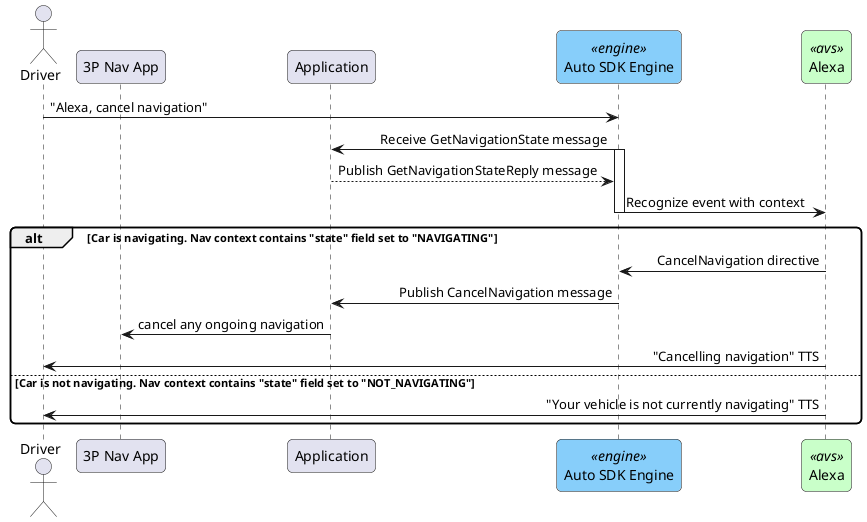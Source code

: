 @startuml

<style>
sequenceDiagram {
    .engine {
        BackgroundColor LightSkyBlue
        BorderColor CornflowerBlue
    }
    .avs {
        BackgroundColor TECHNOLOGY
        BorderColor Green
    }
}
</style>

skinparam roundcorner 10
skinparam sequenceMessageAlign direction

actor Driver
participant "3P Nav App" as Nav
participant Application
participant "Auto SDK Engine" as SDK  <<engine>>
participant  Alexa <<avs>>

Driver -> SDK: "Alexa, cancel navigation"
SDK -> Application : Receive GetNavigationState message
activate SDK
Application --> SDK : Publish GetNavigationStateReply message
SDK -> Alexa : Recognize event with context
deactivate SDK


alt Car is navigating. Nav context contains "state" field set to "NAVIGATING"
    Alexa->SDK : CancelNavigation directive
    SDK->Application : Publish CancelNavigation message
    Application -> Nav : cancel any ongoing navigation
 
    Alexa->Driver : "Cancelling navigation" TTS
else Car is not navigating. Nav context contains "state" field set to "NOT_NAVIGATING"
    Alexa->Driver : "Your vehicle is not currently navigating" TTS
end

@enduml